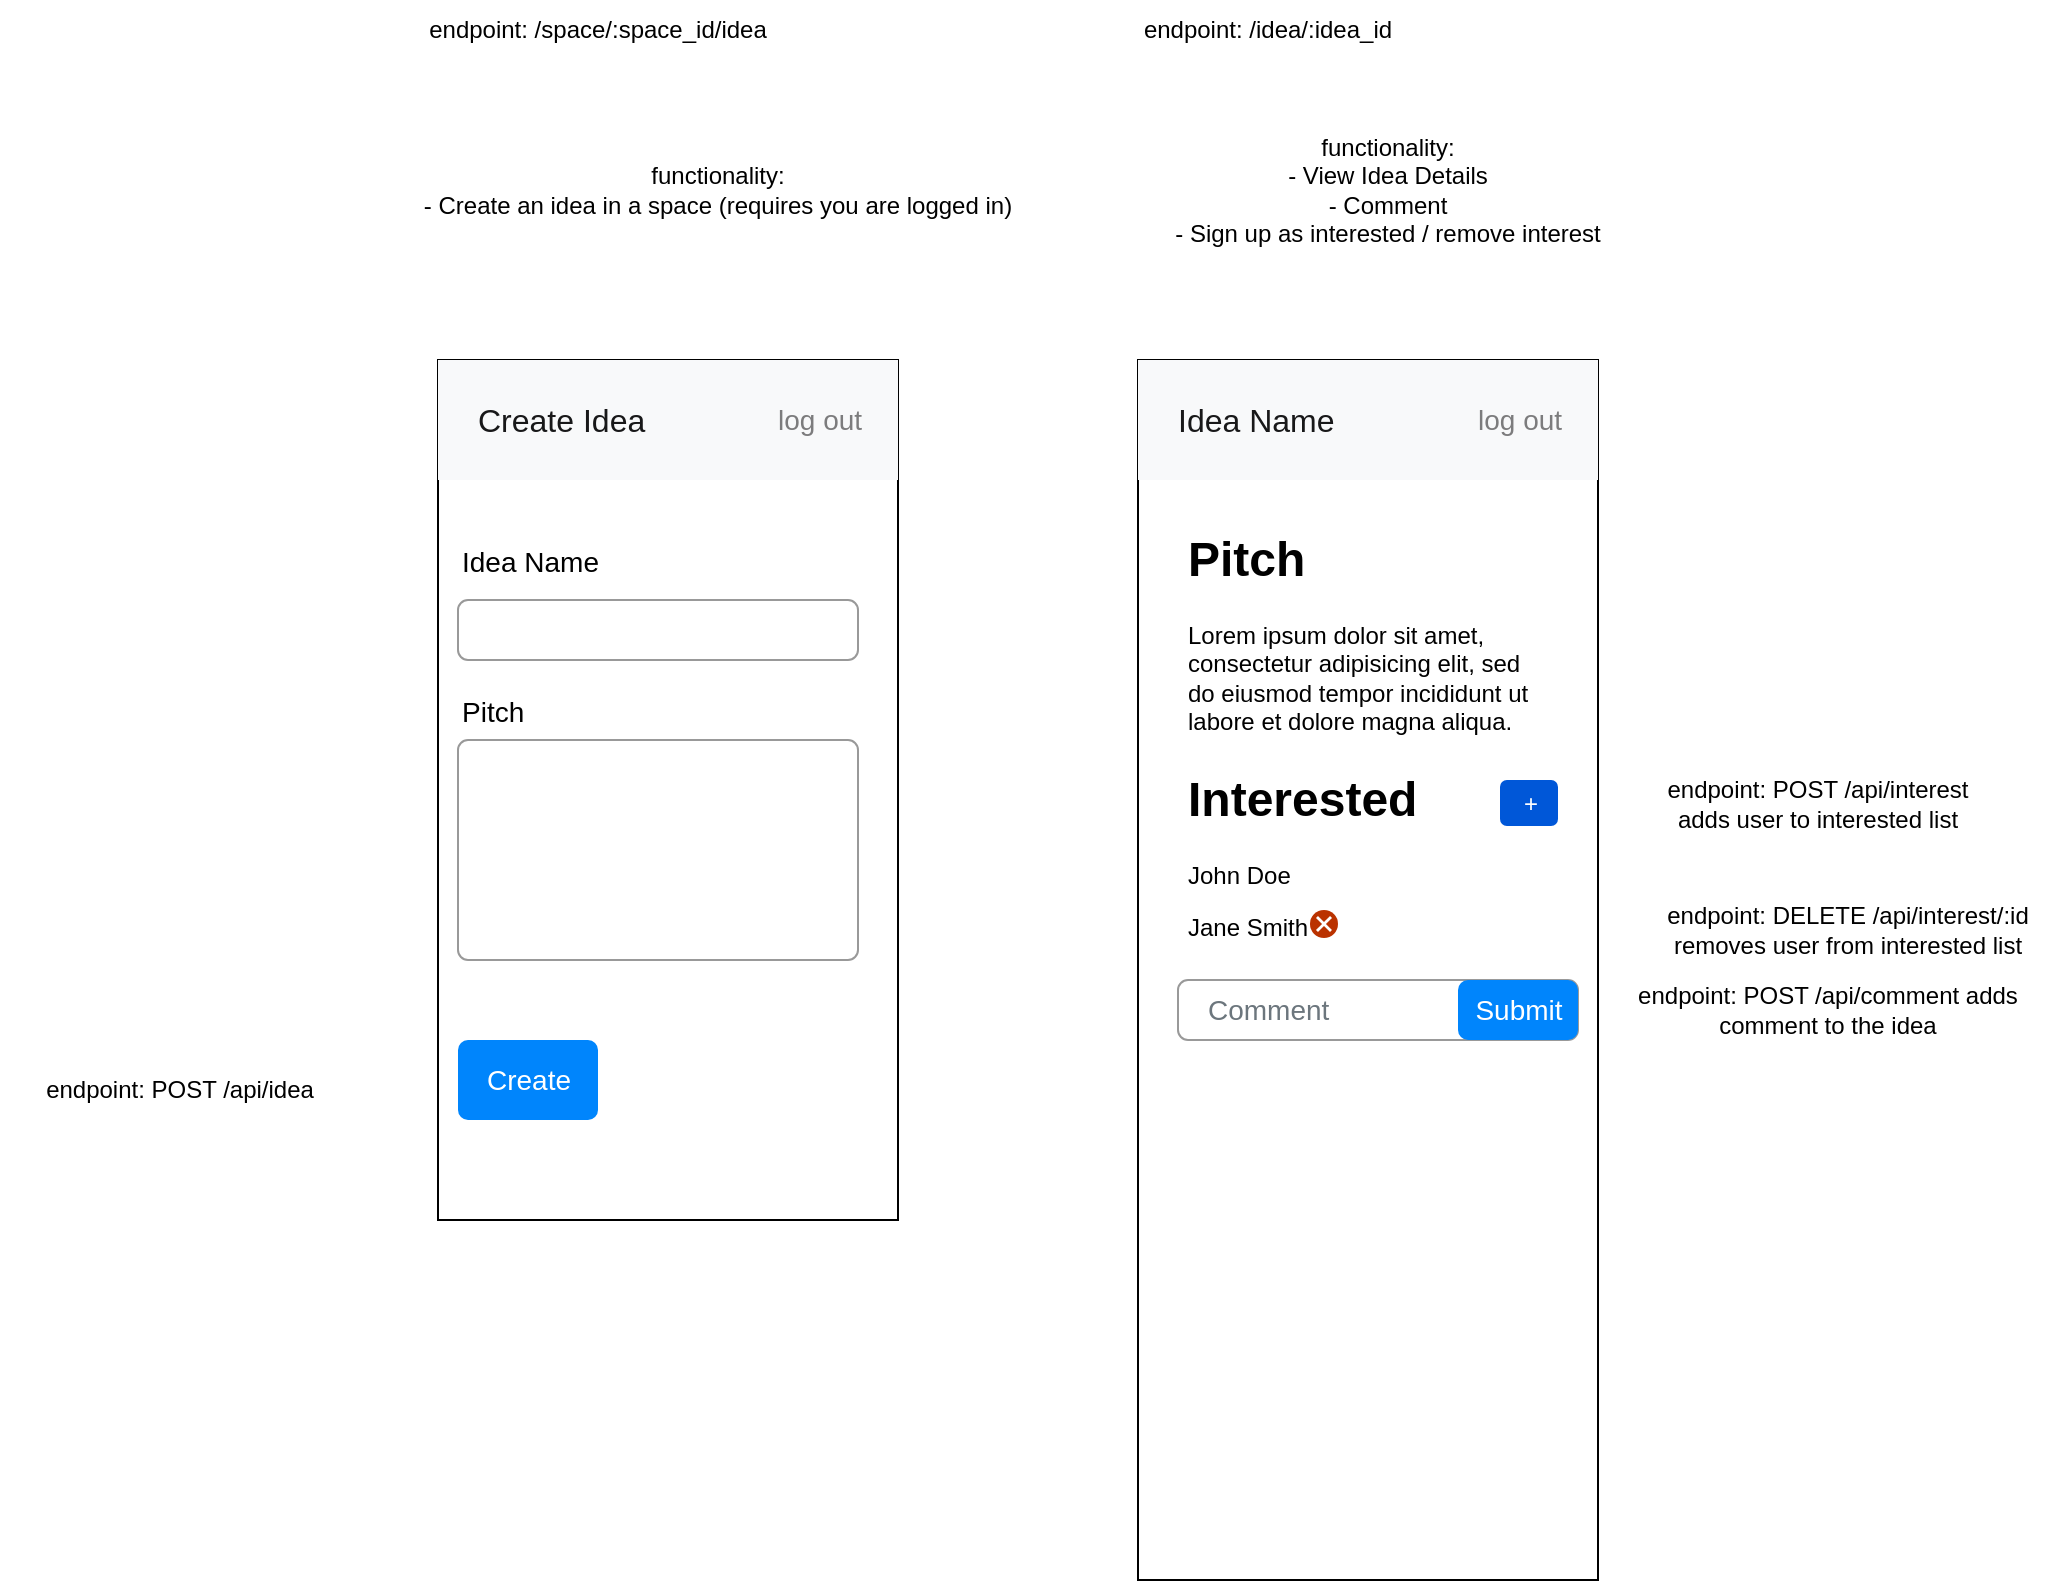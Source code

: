<mxfile>
    <diagram id="uQ3XI5dzIqyW9PwJZxHi" name="Page-1">
        <mxGraphModel dx="2123" dy="669" grid="1" gridSize="10" guides="1" tooltips="1" connect="1" arrows="1" fold="1" page="1" pageScale="1" pageWidth="850" pageHeight="1100" math="0" shadow="0">
            <root>
                <mxCell id="0"/>
                <mxCell id="1" parent="0"/>
                <mxCell id="2" value="endpoint: /idea/:idea_id" style="text;html=1;strokeColor=none;fillColor=none;align=center;verticalAlign=middle;whiteSpace=wrap;rounded=0;" parent="1" vertex="1">
                    <mxGeometry x="200" y="70" width="150" height="30" as="geometry"/>
                </mxCell>
                <mxCell id="3" value="functionality:&lt;br&gt;- View Idea Details&lt;br&gt;- Comment&lt;br&gt;- Sign up as interested / remove interest" style="text;html=1;strokeColor=none;fillColor=none;align=center;verticalAlign=middle;whiteSpace=wrap;rounded=0;" parent="1" vertex="1">
                    <mxGeometry x="200" y="130" width="270" height="70" as="geometry"/>
                </mxCell>
                <mxCell id="5" value="" style="rounded=0;whiteSpace=wrap;html=1;" parent="1" vertex="1">
                    <mxGeometry x="210" y="250" width="230" height="610" as="geometry"/>
                </mxCell>
                <mxCell id="31" value="" style="html=1;shadow=0;dashed=0;fillColor=#F8F9FA;strokeColor=none;fontSize=16;fontColor=#7C7C7D;align=right;spacing=15;" parent="1" vertex="1">
                    <mxGeometry x="210" y="250" width="230" height="60" as="geometry"/>
                </mxCell>
                <mxCell id="32" value="Idea Name" style="strokeColor=none;html=1;whiteSpace=wrap;fillColor=none;fontColor=#181819;align=left;fontSize=16;spacing=10;" parent="31" vertex="1">
                    <mxGeometry width="130" height="40" relative="1" as="geometry">
                        <mxPoint x="10" y="10" as="offset"/>
                    </mxGeometry>
                </mxCell>
                <mxCell id="35" value="log out" style="strokeColor=none;html=1;whiteSpace=wrap;fillColor=none;fontColor=#7C7C7D;align=left;fontSize=14;spacing=10;" parent="31" vertex="1">
                    <mxGeometry width="70" height="40" relative="1" as="geometry">
                        <mxPoint x="160" y="10" as="offset"/>
                    </mxGeometry>
                </mxCell>
                <mxCell id="36" value="endpoint: /space/:space_id/idea" style="text;html=1;strokeColor=none;fillColor=none;align=center;verticalAlign=middle;whiteSpace=wrap;rounded=0;" vertex="1" parent="1">
                    <mxGeometry x="-150" y="70" width="180" height="30" as="geometry"/>
                </mxCell>
                <mxCell id="37" value="functionality:&lt;br&gt;- Create an idea in a space (requires you are logged in)&lt;br&gt;" style="text;html=1;strokeColor=none;fillColor=none;align=center;verticalAlign=middle;whiteSpace=wrap;rounded=0;" vertex="1" parent="1">
                    <mxGeometry x="-150" y="130" width="300" height="70" as="geometry"/>
                </mxCell>
                <mxCell id="38" value="" style="rounded=0;whiteSpace=wrap;html=1;" vertex="1" parent="1">
                    <mxGeometry x="-140" y="250" width="230" height="430" as="geometry"/>
                </mxCell>
                <mxCell id="39" value="" style="html=1;shadow=0;dashed=0;fillColor=#F8F9FA;strokeColor=none;fontSize=16;fontColor=#7C7C7D;align=right;spacing=15;" vertex="1" parent="1">
                    <mxGeometry x="-140" y="250" width="230" height="60" as="geometry"/>
                </mxCell>
                <mxCell id="40" value="Create Idea" style="strokeColor=none;html=1;whiteSpace=wrap;fillColor=none;fontColor=#181819;align=left;fontSize=16;spacing=10;" vertex="1" parent="39">
                    <mxGeometry width="130" height="40" relative="1" as="geometry">
                        <mxPoint x="10" y="10" as="offset"/>
                    </mxGeometry>
                </mxCell>
                <mxCell id="41" value="log out" style="strokeColor=none;html=1;whiteSpace=wrap;fillColor=none;fontColor=#7C7C7D;align=left;fontSize=14;spacing=10;" vertex="1" parent="39">
                    <mxGeometry width="70" height="40" relative="1" as="geometry">
                        <mxPoint x="160" y="10" as="offset"/>
                    </mxGeometry>
                </mxCell>
                <mxCell id="42" value="Idea Name" style="fillColor=none;strokeColor=none;align=left;fontSize=14;" vertex="1" parent="1">
                    <mxGeometry width="260" height="40" relative="1" as="geometry">
                        <mxPoint x="-130" y="330" as="offset"/>
                    </mxGeometry>
                </mxCell>
                <mxCell id="43" value="" style="html=1;shadow=0;dashed=0;shape=mxgraph.bootstrap.rrect;rSize=5;fillColor=none;strokeColor=#999999;align=left;spacing=15;fontSize=14;fontColor=#6C767D;" vertex="1" parent="1">
                    <mxGeometry width="200" height="30" relative="1" as="geometry">
                        <mxPoint x="-130" y="370" as="offset"/>
                    </mxGeometry>
                </mxCell>
                <mxCell id="45" value="Pitch" style="fillColor=none;strokeColor=none;align=left;fontSize=14;" vertex="1" parent="1">
                    <mxGeometry width="260" height="40" relative="1" as="geometry">
                        <mxPoint x="-130" y="405" as="offset"/>
                    </mxGeometry>
                </mxCell>
                <mxCell id="46" value="" style="html=1;shadow=0;dashed=0;shape=mxgraph.bootstrap.rrect;rSize=5;fillColor=none;strokeColor=#999999;align=left;spacing=15;fontSize=14;fontColor=#6C767D;" vertex="1" parent="1">
                    <mxGeometry width="200" height="110" relative="1" as="geometry">
                        <mxPoint x="-130" y="440" as="offset"/>
                    </mxGeometry>
                </mxCell>
                <mxCell id="48" value="Create" style="html=1;shadow=0;dashed=0;shape=mxgraph.bootstrap.rrect;rSize=5;fillColor=#0085FC;strokeColor=none;align=center;fontSize=14;fontColor=#FFFFFF;" vertex="1" parent="1">
                    <mxGeometry width="70" height="40" relative="1" as="geometry">
                        <mxPoint x="-130" y="590" as="offset"/>
                    </mxGeometry>
                </mxCell>
                <mxCell id="52" value="&lt;h1&gt;Pitch&lt;/h1&gt;&lt;p&gt;Lorem ipsum dolor sit amet, consectetur adipisicing elit, sed do eiusmod tempor incididunt ut labore et dolore magna aliqua.&lt;/p&gt;" style="text;html=1;strokeColor=none;fillColor=none;spacing=5;spacingTop=-20;whiteSpace=wrap;overflow=hidden;rounded=0;" vertex="1" parent="1">
                    <mxGeometry x="230" y="330" width="190" height="120" as="geometry"/>
                </mxCell>
                <mxCell id="53" value="&lt;h1&gt;Interested&lt;/h1&gt;&lt;p&gt;John Doe&lt;/p&gt;&lt;p&gt;Jane Smith&lt;/p&gt;" style="text;html=1;strokeColor=none;fillColor=none;spacing=5;spacingTop=-20;whiteSpace=wrap;overflow=hidden;rounded=0;" vertex="1" parent="1">
                    <mxGeometry x="230" y="450" width="190" height="120" as="geometry"/>
                </mxCell>
                <mxCell id="55" value="" style="html=1;shadow=0;dashed=0;shape=mxgraph.atlassian.close;fillColor=#BA3200;strokeColor=none;html=1;sketch=0;" vertex="1" parent="1">
                    <mxGeometry x="296" y="525" width="14" height="14" as="geometry"/>
                </mxCell>
                <mxCell id="56" value="+" style="rounded=1;fillColor=#0057D8;strokeColor=none;html=1;fontColor=#ffffff;align=center;verticalAlign=middle;fontStyle=0;fontSize=12;sketch=0;" vertex="1" parent="1">
                    <mxGeometry x="391" y="460" width="29" height="23" as="geometry"/>
                </mxCell>
                <mxCell id="58" value="Comment" style="html=1;shadow=0;dashed=0;shape=mxgraph.bootstrap.rrect;rSize=5;fillColor=#ffffff;strokeColor=#999999;align=left;spacing=15;fontSize=14;fontColor=#6C767D;" vertex="1" parent="1">
                    <mxGeometry x="230" y="560" width="200" height="30" as="geometry"/>
                </mxCell>
                <mxCell id="62" value="Submit" style="html=1;shadow=0;dashed=0;shape=mxgraph.bootstrap.rrect;rSize=5;fillColor=#0085FC;strokeColor=none;align=center;spacing=15;fontSize=14;fontColor=#ffffff;" vertex="1" parent="1">
                    <mxGeometry x="370" y="560" width="60" height="30" as="geometry"/>
                </mxCell>
                <mxCell id="65" value="endpoint: POST /api/idea" style="text;html=1;strokeColor=none;fillColor=none;align=center;verticalAlign=middle;whiteSpace=wrap;rounded=0;" vertex="1" parent="1">
                    <mxGeometry x="-359" y="600" width="180" height="30" as="geometry"/>
                </mxCell>
                <mxCell id="66" value="endpoint: POST /api/interest adds user to interested list" style="text;html=1;strokeColor=none;fillColor=none;align=center;verticalAlign=middle;whiteSpace=wrap;rounded=0;" vertex="1" parent="1">
                    <mxGeometry x="460" y="456.5" width="180" height="30" as="geometry"/>
                </mxCell>
                <mxCell id="67" value="endpoint: DELETE /api/interest/:id removes user from interested list" style="text;html=1;strokeColor=none;fillColor=none;align=center;verticalAlign=middle;whiteSpace=wrap;rounded=0;" vertex="1" parent="1">
                    <mxGeometry x="460" y="520" width="210" height="30" as="geometry"/>
                </mxCell>
                <mxCell id="68" value="endpoint: POST /api/comment adds comment to the idea" style="text;html=1;strokeColor=none;fillColor=none;align=center;verticalAlign=middle;whiteSpace=wrap;rounded=0;" vertex="1" parent="1">
                    <mxGeometry x="450" y="560" width="210" height="30" as="geometry"/>
                </mxCell>
            </root>
        </mxGraphModel>
    </diagram>
</mxfile>